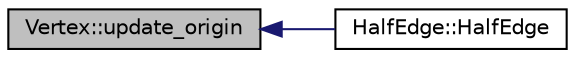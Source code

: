 digraph "Vertex::update_origin"
{
  edge [fontname="Helvetica",fontsize="10",labelfontname="Helvetica",labelfontsize="10"];
  node [fontname="Helvetica",fontsize="10",shape=record];
  rankdir="LR";
  Node14 [label="Vertex::update_origin",height=0.2,width=0.4,color="black", fillcolor="grey75", style="filled", fontcolor="black"];
  Node14 -> Node15 [dir="back",color="midnightblue",fontsize="10",style="solid",fontname="Helvetica"];
  Node15 [label="HalfEdge::HalfEdge",height=0.2,width=0.4,color="black", fillcolor="white", style="filled",URL="$da/df5/class_half_edge.html#af73e9a2bacfdc231be1fa45f8d1dc485"];
}
